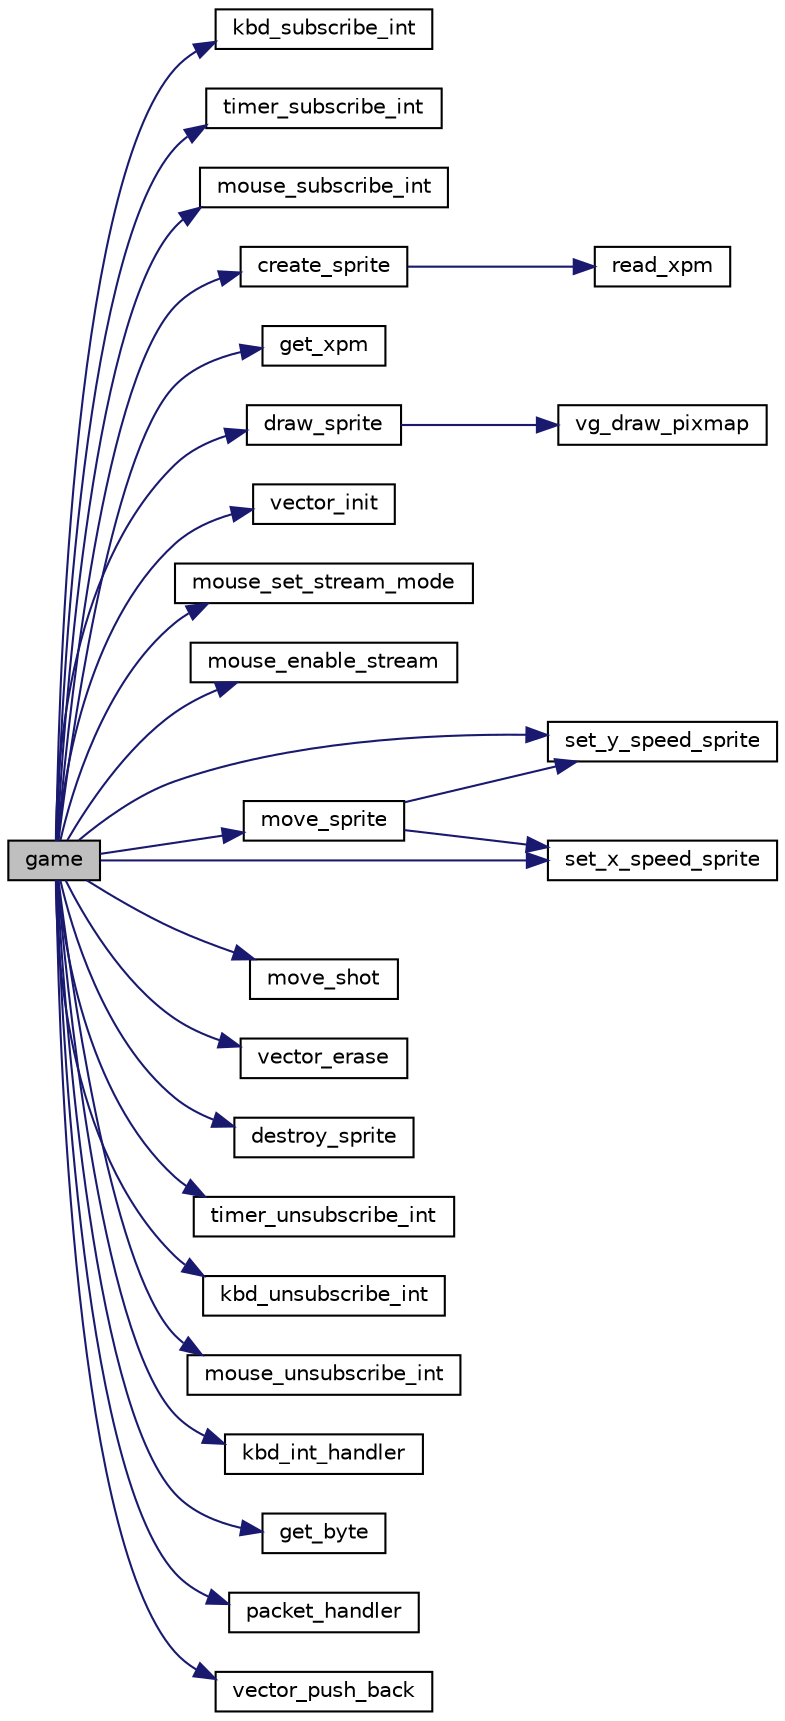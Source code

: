 digraph "game"
{
  edge [fontname="Helvetica",fontsize="10",labelfontname="Helvetica",labelfontsize="10"];
  node [fontname="Helvetica",fontsize="10",shape=record];
  rankdir="LR";
  Node1 [label="game",height=0.2,width=0.4,color="black", fillcolor="grey75", style="filled", fontcolor="black"];
  Node1 -> Node2 [color="midnightblue",fontsize="10",style="solid",fontname="Helvetica"];
  Node2 [label="kbd_subscribe_int",height=0.2,width=0.4,color="black", fillcolor="white", style="filled",URL="$kbd_8c.html#a77e2ed8f53e0fae3f4005fa26c6d2692",tooltip="Subscribes to the keyboard&#39;s interrupts. "];
  Node1 -> Node3 [color="midnightblue",fontsize="10",style="solid",fontname="Helvetica"];
  Node3 [label="timer_subscribe_int",height=0.2,width=0.4,color="black", fillcolor="white", style="filled",URL="$timer_8c.html#a915070da84f7a3baa2e0fe634cb4bcd8",tooltip="Subscribes and enables Timer 0 interrupts. "];
  Node1 -> Node4 [color="midnightblue",fontsize="10",style="solid",fontname="Helvetica"];
  Node4 [label="mouse_subscribe_int",height=0.2,width=0.4,color="black", fillcolor="white", style="filled",URL="$mouse_8c.html#a99506573209b197b84ee22a228b89fbd",tooltip="Subscribes to the mouse&#39;s interrupts. "];
  Node1 -> Node5 [color="midnightblue",fontsize="10",style="solid",fontname="Helvetica"];
  Node5 [label="create_sprite",height=0.2,width=0.4,color="black", fillcolor="white", style="filled",URL="$sprite_8c.html#a585fbaeb1d5f34bb4e1393e7e99697dd",tooltip="Creates a sprite. "];
  Node5 -> Node6 [color="midnightblue",fontsize="10",style="solid",fontname="Helvetica"];
  Node6 [label="read_xpm",height=0.2,width=0.4,color="black", fillcolor="white", style="filled",URL="$xpm_8c.html#a05b2c5e4dbcaffa701703b50a2111783"];
  Node1 -> Node7 [color="midnightblue",fontsize="10",style="solid",fontname="Helvetica"];
  Node7 [label="get_xpm",height=0.2,width=0.4,color="black", fillcolor="white", style="filled",URL="$xpm_8c.html#a49aa32a94f19bdfe39a1c160ac741990",tooltip="Returns the desired xpm. "];
  Node1 -> Node8 [color="midnightblue",fontsize="10",style="solid",fontname="Helvetica"];
  Node8 [label="draw_sprite",height=0.2,width=0.4,color="black", fillcolor="white", style="filled",URL="$sprite_8c.html#a65b342bdee0447b4d253a3fcfc95d78b",tooltip="Draws a sprite. "];
  Node8 -> Node9 [color="midnightblue",fontsize="10",style="solid",fontname="Helvetica"];
  Node9 [label="vg_draw_pixmap",height=0.2,width=0.4,color="black", fillcolor="white", style="filled",URL="$video__gr_8c.html#a8d61f47c55916ab299a43f7fd799d04d",tooltip="Draws a pixmap on the given buffer. "];
  Node1 -> Node10 [color="midnightblue",fontsize="10",style="solid",fontname="Helvetica"];
  Node10 [label="vector_init",height=0.2,width=0.4,color="black", fillcolor="white", style="filled",URL="$vector_8c.html#a2ca876aefcda7c65704d5a5b4e334eea",tooltip="Initializes a vector with size 0. "];
  Node1 -> Node11 [color="midnightblue",fontsize="10",style="solid",fontname="Helvetica"];
  Node11 [label="mouse_set_stream_mode",height=0.2,width=0.4,color="black", fillcolor="white", style="filled",URL="$mouse_8c.html#a16a521d1919cbd8f434d8b5d535a639b",tooltip="Sends the Set Stream Mode command to port 0x64. "];
  Node1 -> Node12 [color="midnightblue",fontsize="10",style="solid",fontname="Helvetica"];
  Node12 [label="mouse_enable_stream",height=0.2,width=0.4,color="black", fillcolor="white", style="filled",URL="$mouse_8c.html#a6d00dfd9c62a4446f67caea39b64d463",tooltip="Sends the Enable Sending Data Packets command to port 0x64. "];
  Node1 -> Node13 [color="midnightblue",fontsize="10",style="solid",fontname="Helvetica"];
  Node13 [label="set_y_speed_sprite",height=0.2,width=0.4,color="black", fillcolor="white", style="filled",URL="$sprite_8c.html#a4ca599f2889585f0c7a78ec6622d6928",tooltip="Sets a sprite&#39;s vertical speed to the specified. "];
  Node1 -> Node14 [color="midnightblue",fontsize="10",style="solid",fontname="Helvetica"];
  Node14 [label="move_sprite",height=0.2,width=0.4,color="black", fillcolor="white", style="filled",URL="$sprite_8c.html#a8446db36e642f6bb7e0e566f0fac9637",tooltip="Moves a sprite. "];
  Node14 -> Node13 [color="midnightblue",fontsize="10",style="solid",fontname="Helvetica"];
  Node14 -> Node15 [color="midnightblue",fontsize="10",style="solid",fontname="Helvetica"];
  Node15 [label="set_x_speed_sprite",height=0.2,width=0.4,color="black", fillcolor="white", style="filled",URL="$sprite_8c.html#a4dd652976ab61cba06875d87e52df12f",tooltip="Sets a sprite&#39;s horizontal speed to the specified. "];
  Node1 -> Node16 [color="midnightblue",fontsize="10",style="solid",fontname="Helvetica"];
  Node16 [label="move_shot",height=0.2,width=0.4,color="black", fillcolor="white", style="filled",URL="$sprite_8c.html#ab9af15d14a3cb2f3f290be7355fbdb77",tooltip="Moves a shot sprite. "];
  Node1 -> Node17 [color="midnightblue",fontsize="10",style="solid",fontname="Helvetica"];
  Node17 [label="vector_erase",height=0.2,width=0.4,color="black", fillcolor="white", style="filled",URL="$vector_8c.html#a951a0ef34f7e54967c45c59f9ded305b",tooltip="Removes element from the index position of the vector. "];
  Node1 -> Node18 [color="midnightblue",fontsize="10",style="solid",fontname="Helvetica"];
  Node18 [label="destroy_sprite",height=0.2,width=0.4,color="black", fillcolor="white", style="filled",URL="$sprite_8c.html#af16c6befaac9ffb673b9e3c798d542ed",tooltip="Frees the memory occupied by the sprite. "];
  Node1 -> Node19 [color="midnightblue",fontsize="10",style="solid",fontname="Helvetica"];
  Node19 [label="timer_unsubscribe_int",height=0.2,width=0.4,color="black", fillcolor="white", style="filled",URL="$kbd_8h.html#ab9eea51549744bca5c5c923b388bb4ee",tooltip="Unsubscribes from the keyboard&#39;s interrupts. "];
  Node1 -> Node20 [color="midnightblue",fontsize="10",style="solid",fontname="Helvetica"];
  Node20 [label="kbd_unsubscribe_int",height=0.2,width=0.4,color="black", fillcolor="white", style="filled",URL="$kbd_8c.html#a5bdf6cfb570c375192b0d87913b65c57"];
  Node1 -> Node21 [color="midnightblue",fontsize="10",style="solid",fontname="Helvetica"];
  Node21 [label="mouse_unsubscribe_int",height=0.2,width=0.4,color="black", fillcolor="white", style="filled",URL="$mouse_8c.html#a685ad2706aca36d9869a30a19b9f446a",tooltip="Unsubscribes from the mouse&#39;s interrupts. "];
  Node1 -> Node22 [color="midnightblue",fontsize="10",style="solid",fontname="Helvetica"];
  Node22 [label="kbd_int_handler",height=0.2,width=0.4,color="black", fillcolor="white", style="filled",URL="$kbd_8c.html#a76c3491bce9f85cce38e6af329b94d15",tooltip="Unsubscribes from the keyboard&#39;s interrupts. "];
  Node1 -> Node15 [color="midnightblue",fontsize="10",style="solid",fontname="Helvetica"];
  Node1 -> Node23 [color="midnightblue",fontsize="10",style="solid",fontname="Helvetica"];
  Node23 [label="get_byte",height=0.2,width=0.4,color="black", fillcolor="white", style="filled",URL="$mouse_8c.html#a59b282691a2a3edde462f7b36351a74a",tooltip="Receives the data in port 0x60. "];
  Node1 -> Node24 [color="midnightblue",fontsize="10",style="solid",fontname="Helvetica"];
  Node24 [label="packet_handler",height=0.2,width=0.4,color="black", fillcolor="white", style="filled",URL="$mouse_8c.html#a04bd9f2c1818e56a4604e290a068842b",tooltip="Receives a mouse data packet and updates the sprite&#39;s coordinates accordingly. "];
  Node1 -> Node25 [color="midnightblue",fontsize="10",style="solid",fontname="Helvetica"];
  Node25 [label="vector_push_back",height=0.2,width=0.4,color="black", fillcolor="white", style="filled",URL="$vector_8c.html#a085e5c2ac696df22b2b2ae8326d03a84",tooltip="Adds item to the end of the vector. "];
}
